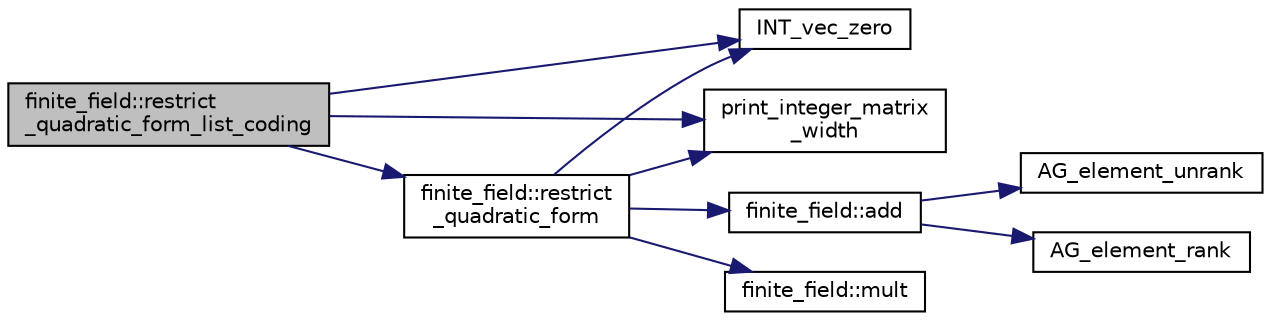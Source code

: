 digraph "finite_field::restrict_quadratic_form_list_coding"
{
  edge [fontname="Helvetica",fontsize="10",labelfontname="Helvetica",labelfontsize="10"];
  node [fontname="Helvetica",fontsize="10",shape=record];
  rankdir="LR";
  Node17747 [label="finite_field::restrict\l_quadratic_form_list_coding",height=0.2,width=0.4,color="black", fillcolor="grey75", style="filled", fontcolor="black"];
  Node17747 -> Node17748 [color="midnightblue",fontsize="10",style="solid",fontname="Helvetica"];
  Node17748 [label="INT_vec_zero",height=0.2,width=0.4,color="black", fillcolor="white", style="filled",URL="$df/dbf/sajeeb_8_c.html#aa8c9c7977203577026080f546fe4980f"];
  Node17747 -> Node17749 [color="midnightblue",fontsize="10",style="solid",fontname="Helvetica"];
  Node17749 [label="print_integer_matrix\l_width",height=0.2,width=0.4,color="black", fillcolor="white", style="filled",URL="$d5/db4/io__and__os_8h.html#aa78f3e73fc2179251bd15adbcc31573f"];
  Node17747 -> Node17750 [color="midnightblue",fontsize="10",style="solid",fontname="Helvetica"];
  Node17750 [label="finite_field::restrict\l_quadratic_form",height=0.2,width=0.4,color="black", fillcolor="white", style="filled",URL="$df/d5a/classfinite__field.html#a8492a45cbf4387197b373d73897f0e93"];
  Node17750 -> Node17749 [color="midnightblue",fontsize="10",style="solid",fontname="Helvetica"];
  Node17750 -> Node17748 [color="midnightblue",fontsize="10",style="solid",fontname="Helvetica"];
  Node17750 -> Node17751 [color="midnightblue",fontsize="10",style="solid",fontname="Helvetica"];
  Node17751 [label="finite_field::add",height=0.2,width=0.4,color="black", fillcolor="white", style="filled",URL="$df/d5a/classfinite__field.html#a8f12328a27500f3c7be0c849ebbc9d14"];
  Node17751 -> Node17752 [color="midnightblue",fontsize="10",style="solid",fontname="Helvetica"];
  Node17752 [label="AG_element_unrank",height=0.2,width=0.4,color="black", fillcolor="white", style="filled",URL="$d4/d67/geometry_8h.html#a4a33b86c87b2879b97cfa1327abe2885"];
  Node17751 -> Node17753 [color="midnightblue",fontsize="10",style="solid",fontname="Helvetica"];
  Node17753 [label="AG_element_rank",height=0.2,width=0.4,color="black", fillcolor="white", style="filled",URL="$d4/d67/geometry_8h.html#ab2ac908d07dd8038fd996e26bdc75c17"];
  Node17750 -> Node17754 [color="midnightblue",fontsize="10",style="solid",fontname="Helvetica"];
  Node17754 [label="finite_field::mult",height=0.2,width=0.4,color="black", fillcolor="white", style="filled",URL="$df/d5a/classfinite__field.html#a24fb5917aa6d4d656fd855b7f44a13b0"];
}
